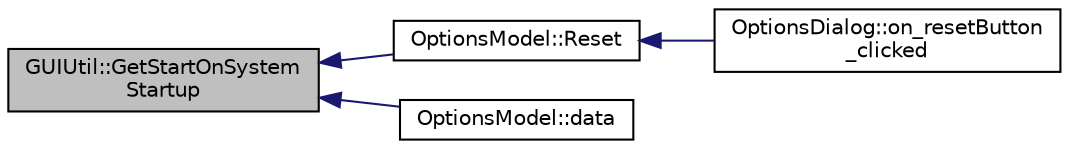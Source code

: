 digraph "GUIUtil::GetStartOnSystemStartup"
{
  edge [fontname="Helvetica",fontsize="10",labelfontname="Helvetica",labelfontsize="10"];
  node [fontname="Helvetica",fontsize="10",shape=record];
  rankdir="LR";
  Node178 [label="GUIUtil::GetStartOnSystem\lStartup",height=0.2,width=0.4,color="black", fillcolor="grey75", style="filled", fontcolor="black"];
  Node178 -> Node179 [dir="back",color="midnightblue",fontsize="10",style="solid",fontname="Helvetica"];
  Node179 [label="OptionsModel::Reset",height=0.2,width=0.4,color="black", fillcolor="white", style="filled",URL="$class_options_model.html#ab952b1946cf3a4c76706ec796a3e629b"];
  Node179 -> Node180 [dir="back",color="midnightblue",fontsize="10",style="solid",fontname="Helvetica"];
  Node180 [label="OptionsDialog::on_resetButton\l_clicked",height=0.2,width=0.4,color="black", fillcolor="white", style="filled",URL="$class_options_dialog.html#ab59345e0ce3db1d2cfb4ce50d39fb653"];
  Node178 -> Node181 [dir="back",color="midnightblue",fontsize="10",style="solid",fontname="Helvetica"];
  Node181 [label="OptionsModel::data",height=0.2,width=0.4,color="black", fillcolor="white", style="filled",URL="$class_options_model.html#abcd96450560150ec71b13958e7d11d47"];
}
